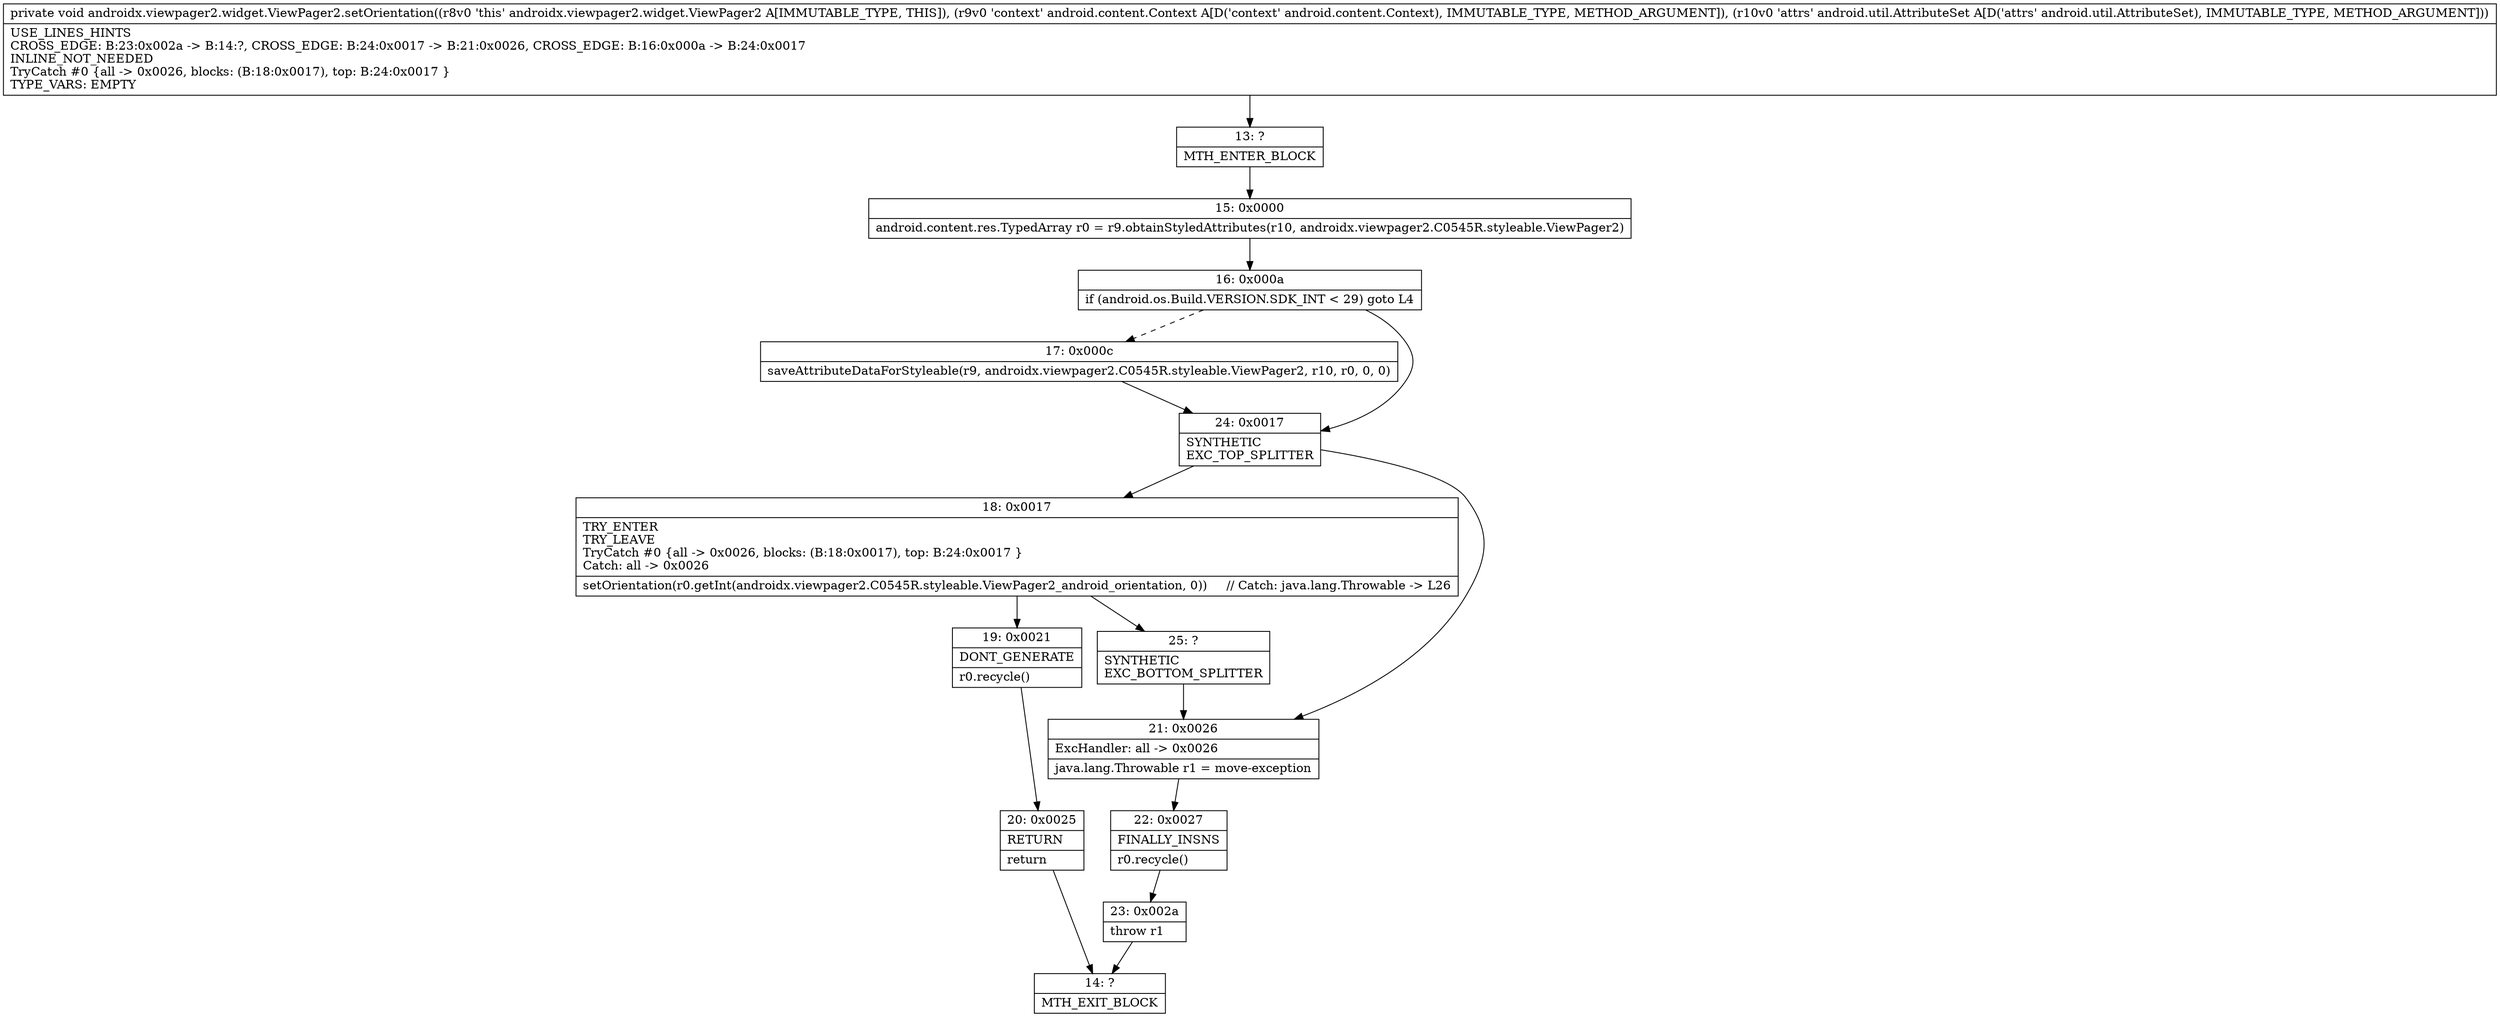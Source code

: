 digraph "CFG forandroidx.viewpager2.widget.ViewPager2.setOrientation(Landroid\/content\/Context;Landroid\/util\/AttributeSet;)V" {
Node_13 [shape=record,label="{13\:\ ?|MTH_ENTER_BLOCK\l}"];
Node_15 [shape=record,label="{15\:\ 0x0000|android.content.res.TypedArray r0 = r9.obtainStyledAttributes(r10, androidx.viewpager2.C0545R.styleable.ViewPager2)\l}"];
Node_16 [shape=record,label="{16\:\ 0x000a|if (android.os.Build.VERSION.SDK_INT \< 29) goto L4\l}"];
Node_17 [shape=record,label="{17\:\ 0x000c|saveAttributeDataForStyleable(r9, androidx.viewpager2.C0545R.styleable.ViewPager2, r10, r0, 0, 0)\l}"];
Node_24 [shape=record,label="{24\:\ 0x0017|SYNTHETIC\lEXC_TOP_SPLITTER\l}"];
Node_18 [shape=record,label="{18\:\ 0x0017|TRY_ENTER\lTRY_LEAVE\lTryCatch #0 \{all \-\> 0x0026, blocks: (B:18:0x0017), top: B:24:0x0017 \}\lCatch: all \-\> 0x0026\l|setOrientation(r0.getInt(androidx.viewpager2.C0545R.styleable.ViewPager2_android_orientation, 0))     \/\/ Catch: java.lang.Throwable \-\> L26\l}"];
Node_19 [shape=record,label="{19\:\ 0x0021|DONT_GENERATE\l|r0.recycle()\l}"];
Node_20 [shape=record,label="{20\:\ 0x0025|RETURN\l|return\l}"];
Node_14 [shape=record,label="{14\:\ ?|MTH_EXIT_BLOCK\l}"];
Node_25 [shape=record,label="{25\:\ ?|SYNTHETIC\lEXC_BOTTOM_SPLITTER\l}"];
Node_21 [shape=record,label="{21\:\ 0x0026|ExcHandler: all \-\> 0x0026\l|java.lang.Throwable r1 = move\-exception\l}"];
Node_22 [shape=record,label="{22\:\ 0x0027|FINALLY_INSNS\l|r0.recycle()\l}"];
Node_23 [shape=record,label="{23\:\ 0x002a|throw r1\l}"];
MethodNode[shape=record,label="{private void androidx.viewpager2.widget.ViewPager2.setOrientation((r8v0 'this' androidx.viewpager2.widget.ViewPager2 A[IMMUTABLE_TYPE, THIS]), (r9v0 'context' android.content.Context A[D('context' android.content.Context), IMMUTABLE_TYPE, METHOD_ARGUMENT]), (r10v0 'attrs' android.util.AttributeSet A[D('attrs' android.util.AttributeSet), IMMUTABLE_TYPE, METHOD_ARGUMENT]))  | USE_LINES_HINTS\lCROSS_EDGE: B:23:0x002a \-\> B:14:?, CROSS_EDGE: B:24:0x0017 \-\> B:21:0x0026, CROSS_EDGE: B:16:0x000a \-\> B:24:0x0017\lINLINE_NOT_NEEDED\lTryCatch #0 \{all \-\> 0x0026, blocks: (B:18:0x0017), top: B:24:0x0017 \}\lTYPE_VARS: EMPTY\l}"];
MethodNode -> Node_13;Node_13 -> Node_15;
Node_15 -> Node_16;
Node_16 -> Node_17[style=dashed];
Node_16 -> Node_24;
Node_17 -> Node_24;
Node_24 -> Node_18;
Node_24 -> Node_21;
Node_18 -> Node_19;
Node_18 -> Node_25;
Node_19 -> Node_20;
Node_20 -> Node_14;
Node_25 -> Node_21;
Node_21 -> Node_22;
Node_22 -> Node_23;
Node_23 -> Node_14;
}

